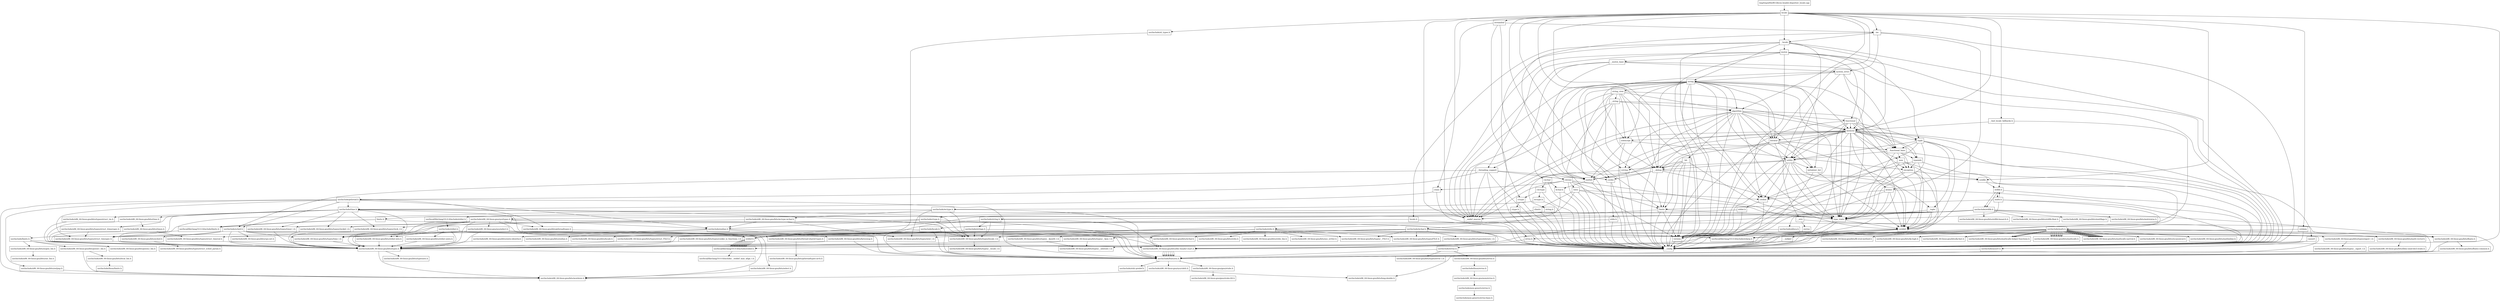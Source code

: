 digraph "dependencies" {
  header_1 [ shape="box", label="locale"];
  header_0 [ shape="box", label="tmp/tmpw8iwRO.libcxx.header.deps/test_locale.cpp"];
  header_2 [ shape="box", label="__config"];
  header_3 [ shape="box", label="usr/include/features.h"];
  header_4 [ shape="box", label="usr/include/stdc-predef.h"];
  header_5 [ shape="box", label="usr/include/x86_64-linux-gnu/sys/cdefs.h"];
  header_6 [ shape="box", label="usr/include/x86_64-linux-gnu/bits/wordsize.h"];
  header_7 [ shape="box", label="usr/include/x86_64-linux-gnu/bits/long-double.h"];
  header_8 [ shape="box", label="usr/include/x86_64-linux-gnu/gnu/stubs.h"];
  header_9 [ shape="box", label="usr/include/x86_64-linux-gnu/gnu/stubs-64.h"];
  header_11 [ shape="box", label="__locale"];
  header_12 [ shape="box", label="string"];
  header_13 [ shape="box", label="string_view"];
  header_14 [ shape="box", label="__string"];
  header_15 [ shape="box", label="algorithm"];
  header_16 [ shape="box", label="initializer_list"];
  header_17 [ shape="box", label="cstddef"];
  header_18 [ shape="box", label="version"];
  header_19 [ shape="box", label="usr/local/lib/clang/10.0.0/include/stddef.h"];
  header_20 [ shape="box", label="usr/local/lib/clang/10.0.0/include/__stddef_max_align_t.h"];
  header_21 [ shape="box", label="__nullptr"];
  header_22 [ shape="box", label="type_traits"];
  header_23 [ shape="box", label="cstring"];
  header_24 [ shape="box", label="string.h"];
  header_25 [ shape="box", label="usr/include/string.h"];
  header_26 [ shape="box", label="usr/include/x86_64-linux-gnu/bits/libc-header-start.h"];
  header_27 [ shape="box", label="stddef.h"];
  header_28 [ shape="box", label="usr/include/x86_64-linux-gnu/bits/types/locale_t.h"];
  header_29 [ shape="box", label="usr/include/x86_64-linux-gnu/bits/types/__locale_t.h"];
  header_30 [ shape="box", label="usr/include/strings.h"];
  header_31 [ shape="box", label="utility"];
  header_32 [ shape="box", label="__tuple"];
  header_33 [ shape="box", label="cstdint"];
  header_34 [ shape="box", label="stdint.h"];
  header_35 [ shape="box", label="usr/local/lib/clang/10.0.0/include/stdint.h"];
  header_36 [ shape="box", label="usr/include/stdint.h"];
  header_37 [ shape="box", label="usr/include/x86_64-linux-gnu/bits/types.h"];
  header_38 [ shape="box", label="usr/include/x86_64-linux-gnu/bits/typesizes.h"];
  header_39 [ shape="box", label="usr/include/x86_64-linux-gnu/bits/wchar.h"];
  header_40 [ shape="box", label="usr/include/x86_64-linux-gnu/bits/stdint-intn.h"];
  header_41 [ shape="box", label="usr/include/x86_64-linux-gnu/bits/stdint-uintn.h"];
  header_42 [ shape="box", label="__debug"];
  header_43 [ shape="box", label="iosfwd"];
  header_44 [ shape="box", label="wchar.h"];
  header_45 [ shape="box", label="usr/include/wchar.h"];
  header_46 [ shape="box", label="usr/include/x86_64-linux-gnu/bits/floatn.h"];
  header_47 [ shape="box", label="usr/include/x86_64-linux-gnu/bits/floatn-common.h"];
  header_48 [ shape="box", label="usr/local/lib/clang/10.0.0/include/stdarg.h"];
  header_49 [ shape="box", label="usr/include/x86_64-linux-gnu/bits/types/wint_t.h"];
  header_50 [ shape="box", label="usr/include/x86_64-linux-gnu/bits/types/mbstate_t.h"];
  header_51 [ shape="box", label="usr/include/x86_64-linux-gnu/bits/types/__mbstate_t.h"];
  header_52 [ shape="box", label="usr/include/x86_64-linux-gnu/bits/types/__FILE.h"];
  header_53 [ shape="box", label="usr/include/x86_64-linux-gnu/bits/types/FILE.h"];
  header_54 [ shape="box", label="cstdlib"];
  header_55 [ shape="box", label="stdlib.h"];
  header_56 [ shape="box", label="usr/include/stdlib.h"];
  header_57 [ shape="box", label="usr/include/x86_64-linux-gnu/bits/waitflags.h"];
  header_58 [ shape="box", label="usr/include/x86_64-linux-gnu/bits/waitstatus.h"];
  header_59 [ shape="box", label="usr/include/x86_64-linux-gnu/sys/types.h"];
  header_60 [ shape="box", label="usr/include/x86_64-linux-gnu/bits/types/clock_t.h"];
  header_61 [ shape="box", label="usr/include/x86_64-linux-gnu/bits/types/clockid_t.h"];
  header_62 [ shape="box", label="usr/include/x86_64-linux-gnu/bits/types/time_t.h"];
  header_63 [ shape="box", label="usr/include/x86_64-linux-gnu/bits/types/timer_t.h"];
  header_64 [ shape="box", label="usr/include/endian.h"];
  header_65 [ shape="box", label="usr/include/x86_64-linux-gnu/bits/endian.h"];
  header_66 [ shape="box", label="usr/include/x86_64-linux-gnu/bits/byteswap.h"];
  header_67 [ shape="box", label="usr/include/x86_64-linux-gnu/bits/uintn-identity.h"];
  header_68 [ shape="box", label="usr/include/x86_64-linux-gnu/sys/select.h"];
  header_69 [ shape="box", label="usr/include/x86_64-linux-gnu/bits/select.h"];
  header_70 [ shape="box", label="usr/include/x86_64-linux-gnu/bits/types/sigset_t.h"];
  header_71 [ shape="box", label="usr/include/x86_64-linux-gnu/bits/types/__sigset_t.h"];
  header_72 [ shape="box", label="usr/include/x86_64-linux-gnu/bits/types/struct_timeval.h"];
  header_73 [ shape="box", label="usr/include/x86_64-linux-gnu/bits/types/struct_timespec.h"];
  header_74 [ shape="box", label="usr/include/x86_64-linux-gnu/bits/pthreadtypes.h"];
  header_75 [ shape="box", label="usr/include/x86_64-linux-gnu/bits/thread-shared-types.h"];
  header_76 [ shape="box", label="usr/include/x86_64-linux-gnu/bits/pthreadtypes-arch.h"];
  header_77 [ shape="box", label="usr/include/alloca.h"];
  header_78 [ shape="box", label="usr/include/x86_64-linux-gnu/bits/stdlib-bsearch.h"];
  header_79 [ shape="box", label="usr/include/x86_64-linux-gnu/bits/stdlib-float.h"];
  header_80 [ shape="box", label="math.h"];
  header_81 [ shape="box", label="usr/include/math.h"];
  header_82 [ shape="box", label="usr/include/x86_64-linux-gnu/bits/math-vector.h"];
  header_83 [ shape="box", label="usr/include/x86_64-linux-gnu/bits/libm-simd-decl-stubs.h"];
  header_84 [ shape="box", label="usr/include/x86_64-linux-gnu/bits/flt-eval-method.h"];
  header_85 [ shape="box", label="usr/include/x86_64-linux-gnu/bits/fp-logb.h"];
  header_86 [ shape="box", label="usr/include/x86_64-linux-gnu/bits/fp-fast.h"];
  header_87 [ shape="box", label="usr/include/x86_64-linux-gnu/bits/mathcalls-helper-functions.h"];
  header_88 [ shape="box", label="usr/include/x86_64-linux-gnu/bits/mathcalls.h"];
  header_89 [ shape="box", label="usr/include/x86_64-linux-gnu/bits/mathcalls-narrow.h"];
  header_90 [ shape="box", label="usr/include/x86_64-linux-gnu/bits/iscanonical.h"];
  header_91 [ shape="box", label="usr/include/x86_64-linux-gnu/bits/mathinline.h"];
  header_92 [ shape="box", label="limits"];
  header_93 [ shape="box", label="__undef_macros"];
  header_94 [ shape="box", label="cstdio"];
  header_95 [ shape="box", label="stdio.h"];
  header_96 [ shape="box", label="usr/include/stdio.h"];
  header_97 [ shape="box", label="usr/include/x86_64-linux-gnu/bits/types/__fpos_t.h"];
  header_98 [ shape="box", label="usr/include/x86_64-linux-gnu/bits/types/__fpos64_t.h"];
  header_99 [ shape="box", label="usr/include/x86_64-linux-gnu/bits/types/struct_FILE.h"];
  header_100 [ shape="box", label="usr/include/x86_64-linux-gnu/bits/types/cookie_io_functions_t.h"];
  header_101 [ shape="box", label="usr/include/x86_64-linux-gnu/bits/stdio_lim.h"];
  header_102 [ shape="box", label="usr/include/x86_64-linux-gnu/bits/sys_errlist.h"];
  header_103 [ shape="box", label="usr/include/x86_64-linux-gnu/bits/stdio.h"];
  header_104 [ shape="box", label="memory"];
  header_105 [ shape="box", label="typeinfo"];
  header_106 [ shape="box", label="exception"];
  header_107 [ shape="box", label="new"];
  header_108 [ shape="box", label="iterator"];
  header_109 [ shape="box", label="__functional_base"];
  header_110 [ shape="box", label="tuple"];
  header_111 [ shape="box", label="stdexcept"];
  header_112 [ shape="box", label="cassert"];
  header_113 [ shape="box", label="usr/include/assert.h"];
  header_114 [ shape="box", label="atomic"];
  header_115 [ shape="box", label="functional"];
  header_116 [ shape="box", label="bit"];
  header_117 [ shape="box", label="cwchar"];
  header_118 [ shape="box", label="cwctype"];
  header_119 [ shape="box", label="cctype"];
  header_120 [ shape="box", label="ctype.h"];
  header_121 [ shape="box", label="usr/include/ctype.h"];
  header_122 [ shape="box", label="wctype.h"];
  header_123 [ shape="box", label="usr/include/wctype.h"];
  header_124 [ shape="box", label="usr/include/x86_64-linux-gnu/bits/wctype-wchar.h"];
  header_125 [ shape="box", label="mutex"];
  header_126 [ shape="box", label="__mutex_base"];
  header_127 [ shape="box", label="chrono"];
  header_128 [ shape="box", label="ctime"];
  header_129 [ shape="box", label="usr/include/time.h"];
  header_130 [ shape="box", label="usr/include/x86_64-linux-gnu/bits/time.h"];
  header_131 [ shape="box", label="usr/include/x86_64-linux-gnu/bits/timex.h"];
  header_132 [ shape="box", label="usr/include/x86_64-linux-gnu/bits/types/struct_tm.h"];
  header_133 [ shape="box", label="usr/include/x86_64-linux-gnu/bits/types/struct_itimerspec.h"];
  header_134 [ shape="box", label="ratio"];
  header_135 [ shape="box", label="climits"];
  header_136 [ shape="box", label="limits.h"];
  header_137 [ shape="box", label="usr/local/lib/clang/10.0.0/include/limits.h"];
  header_138 [ shape="box", label="usr/include/limits.h"];
  header_139 [ shape="box", label="usr/include/x86_64-linux-gnu/bits/posix1_lim.h"];
  header_140 [ shape="box", label="usr/include/x86_64-linux-gnu/bits/local_lim.h"];
  header_141 [ shape="box", label="usr/include/linux/limits.h"];
  header_142 [ shape="box", label="usr/include/x86_64-linux-gnu/bits/posix2_lim.h"];
  header_143 [ shape="box", label="usr/include/x86_64-linux-gnu/bits/xopen_lim.h"];
  header_144 [ shape="box", label="usr/include/x86_64-linux-gnu/bits/uio_lim.h"];
  header_145 [ shape="box", label="system_error"];
  header_146 [ shape="box", label="__errc"];
  header_147 [ shape="box", label="cerrno"];
  header_148 [ shape="box", label="errno.h"];
  header_149 [ shape="box", label="usr/include/errno.h"];
  header_150 [ shape="box", label="usr/include/x86_64-linux-gnu/bits/errno.h"];
  header_151 [ shape="box", label="usr/include/linux/errno.h"];
  header_152 [ shape="box", label="usr/include/x86_64-linux-gnu/asm/errno.h"];
  header_153 [ shape="box", label="usr/include/asm-generic/errno.h"];
  header_154 [ shape="box", label="usr/include/asm-generic/errno-base.h"];
  header_155 [ shape="box", label="usr/include/x86_64-linux-gnu/bits/types/error_t.h"];
  header_156 [ shape="box", label="__threading_support"];
  header_10 [ shape="box", label="usr/include/pthread.h"];
  header_157 [ shape="box", label="usr/include/sched.h"];
  header_158 [ shape="box", label="usr/include/x86_64-linux-gnu/bits/sched.h"];
  header_159 [ shape="box", label="usr/include/x86_64-linux-gnu/bits/types/struct_sched_param.h"];
  header_160 [ shape="box", label="usr/include/x86_64-linux-gnu/bits/cpu-set.h"];
  header_161 [ shape="box", label="usr/include/x86_64-linux-gnu/bits/setjmp.h"];
  header_162 [ shape="box", label="locale.h"];
  header_163 [ shape="box", label="usr/include/locale.h"];
  header_164 [ shape="box", label="usr/include/x86_64-linux-gnu/bits/locale.h"];
  header_165 [ shape="box", label="ios"];
  header_166 [ shape="box", label="streambuf"];
  header_167 [ shape="box", label="cstdarg"];
  header_168 [ shape="box", label="usr/include/nl_types.h"];
  header_169 [ shape="box", label="__bsd_locale_fallbacks.h"];
  header_24 -> header_2;
  header_24 -> header_25;
  header_35 -> header_36;
  header_153 -> header_154;
  header_122 -> header_2;
  header_122 -> header_123;
  header_11 -> header_2;
  header_11 -> header_12;
  header_11 -> header_104;
  header_11 -> header_31;
  header_11 -> header_125;
  header_11 -> header_33;
  header_11 -> header_119;
  header_11 -> header_162;
  header_28 -> header_29;
  header_77 -> header_3;
  header_77 -> header_27;
  header_161 -> header_6;
  header_34 -> header_2;
  header_34 -> header_35;
  header_73 -> header_37;
  header_136 -> header_2;
  header_136 -> header_137;
  header_136 -> header_137;
  header_146 -> header_2;
  header_146 -> header_147;
  header_165 -> header_2;
  header_165 -> header_43;
  header_165 -> header_11;
  header_165 -> header_145;
  header_165 -> header_114;
  header_76 -> header_6;
  header_127 -> header_2;
  header_127 -> header_128;
  header_127 -> header_22;
  header_127 -> header_134;
  header_127 -> header_92;
  header_127 -> header_18;
  header_127 -> header_93;
  header_12 -> header_2;
  header_12 -> header_13;
  header_12 -> header_43;
  header_12 -> header_23;
  header_12 -> header_94;
  header_12 -> header_117;
  header_12 -> header_15;
  header_12 -> header_108;
  header_12 -> header_31;
  header_12 -> header_104;
  header_12 -> header_111;
  header_12 -> header_22;
  header_12 -> header_16;
  header_12 -> header_109;
  header_12 -> header_18;
  header_12 -> header_33;
  header_12 -> header_42;
  header_12 -> header_93;
  header_119 -> header_2;
  header_119 -> header_120;
  header_125 -> header_2;
  header_125 -> header_126;
  header_125 -> header_33;
  header_125 -> header_115;
  header_125 -> header_104;
  header_125 -> header_110;
  header_125 -> header_18;
  header_125 -> header_156;
  header_125 -> header_93;
  header_111 -> header_2;
  header_111 -> header_106;
  header_111 -> header_43;
  header_80 -> header_2;
  header_80 -> header_55;
  header_80 -> header_81;
  header_80 -> header_22;
  header_80 -> header_92;
  header_135 -> header_2;
  header_135 -> header_136;
  header_25 -> header_26;
  header_25 -> header_27;
  header_25 -> header_28;
  header_25 -> header_30;
  header_47 -> header_3;
  header_47 -> header_7;
  header_70 -> header_71;
  header_167 -> header_2;
  header_167 -> header_48;
  header_168 -> header_3;
  header_22 -> header_2;
  header_22 -> header_17;
  header_22 -> header_18;
  header_63 -> header_37;
  header_41 -> header_37;
  header_140 -> header_141;
  header_1 -> header_2;
  header_1 -> header_11;
  header_1 -> header_42;
  header_1 -> header_15;
  header_1 -> header_104;
  header_1 -> header_165;
  header_1 -> header_166;
  header_1 -> header_108;
  header_1 -> header_92;
  header_1 -> header_18;
  header_1 -> header_167;
  header_1 -> header_54;
  header_1 -> header_128;
  header_1 -> header_94;
  header_1 -> header_168;
  header_1 -> header_169;
  header_1 -> header_93;
  header_99 -> header_37;
  header_126 -> header_2;
  header_126 -> header_127;
  header_126 -> header_145;
  header_126 -> header_156;
  header_126 -> header_93;
  header_118 -> header_2;
  header_118 -> header_119;
  header_118 -> header_122;
  header_10 -> header_3;
  header_10 -> header_64;
  header_10 -> header_157;
  header_10 -> header_129;
  header_10 -> header_74;
  header_10 -> header_161;
  header_10 -> header_6;
  header_10 -> header_73;
  header_14 -> header_2;
  header_14 -> header_15;
  header_14 -> header_94;
  header_14 -> header_104;
  header_14 -> header_42;
  header_14 -> header_93;
  header_30 -> header_3;
  header_30 -> header_27;
  header_30 -> header_28;
  header_54 -> header_2;
  header_54 -> header_55;
  header_98 -> header_37;
  header_98 -> header_51;
  header_44 -> header_2;
  header_44 -> header_45;
  header_72 -> header_37;
  header_139 -> header_6;
  header_139 -> header_140;
  header_74 -> header_75;
  header_113 -> header_3;
  header_23 -> header_2;
  header_23 -> header_24;
  header_169 -> header_55;
  header_169 -> header_48;
  header_169 -> header_104;
  header_128 -> header_2;
  header_128 -> header_129;
  header_37 -> header_3;
  header_37 -> header_6;
  header_37 -> header_38;
  header_129 -> header_3;
  header_129 -> header_27;
  header_129 -> header_130;
  header_129 -> header_60;
  header_129 -> header_62;
  header_129 -> header_132;
  header_129 -> header_73;
  header_129 -> header_61;
  header_129 -> header_63;
  header_129 -> header_133;
  header_129 -> header_28;
  header_100 -> header_37;
  header_147 -> header_2;
  header_147 -> header_148;
  header_115 -> header_2;
  header_115 -> header_22;
  header_115 -> header_105;
  header_115 -> header_106;
  header_115 -> header_104;
  header_115 -> header_110;
  header_115 -> header_31;
  header_115 -> header_18;
  header_115 -> header_109;
  header_152 -> header_153;
  header_151 -> header_152;
  header_15 -> header_2;
  header_15 -> header_16;
  header_15 -> header_22;
  header_15 -> header_23;
  header_15 -> header_31;
  header_15 -> header_104;
  header_15 -> header_115;
  header_15 -> header_108;
  header_15 -> header_17;
  header_15 -> header_116;
  header_15 -> header_18;
  header_15 -> header_42;
  header_15 -> header_93;
  header_33 -> header_2;
  header_33 -> header_34;
  header_94 -> header_2;
  header_94 -> header_95;
  header_60 -> header_37;
  header_110 -> header_2;
  header_110 -> header_32;
  header_110 -> header_17;
  header_110 -> header_22;
  header_110 -> header_109;
  header_110 -> header_31;
  header_110 -> header_18;
  header_5 -> header_6;
  header_5 -> header_7;
  header_120 -> header_2;
  header_120 -> header_121;
  header_3 -> header_4;
  header_3 -> header_5;
  header_3 -> header_8;
  header_2 -> header_3;
  header_75 -> header_76;
  header_137 -> header_138;
  header_69 -> header_6;
  header_124 -> header_37;
  header_124 -> header_49;
  header_124 -> header_64;
  header_150 -> header_151;
  header_26 -> header_3;
  header_26 -> header_3;
  header_26 -> header_3;
  header_26 -> header_3;
  header_26 -> header_3;
  header_26 -> header_3;
  header_26 -> header_3;
  header_68 -> header_3;
  header_68 -> header_37;
  header_68 -> header_69;
  header_68 -> header_70;
  header_68 -> header_62;
  header_68 -> header_72;
  header_68 -> header_73;
  header_109 -> header_2;
  header_109 -> header_22;
  header_109 -> header_105;
  header_109 -> header_106;
  header_109 -> header_107;
  header_109 -> header_31;
  header_133 -> header_37;
  header_133 -> header_73;
  header_156 -> header_2;
  header_156 -> header_127;
  header_156 -> header_43;
  header_156 -> header_148;
  header_156 -> header_10;
  header_156 -> header_157;
  header_156 -> header_93;
  header_43 -> header_2;
  header_43 -> header_44;
  header_81 -> header_26;
  header_81 -> header_37;
  header_81 -> header_82;
  header_81 -> header_46;
  header_81 -> header_84;
  header_81 -> header_85;
  header_81 -> header_86;
  header_81 -> header_87;
  header_81 -> header_88;
  header_81 -> header_87;
  header_81 -> header_88;
  header_81 -> header_87;
  header_81 -> header_88;
  header_81 -> header_88;
  header_81 -> header_88;
  header_81 -> header_88;
  header_81 -> header_88;
  header_81 -> header_89;
  header_81 -> header_89;
  header_81 -> header_89;
  header_81 -> header_89;
  header_81 -> header_89;
  header_81 -> header_89;
  header_81 -> header_89;
  header_81 -> header_89;
  header_81 -> header_89;
  header_81 -> header_90;
  header_81 -> header_91;
  header_64 -> header_3;
  header_64 -> header_65;
  header_64 -> header_66;
  header_64 -> header_67;
  header_104 -> header_2;
  header_104 -> header_22;
  header_104 -> header_105;
  header_104 -> header_17;
  header_104 -> header_33;
  header_104 -> header_107;
  header_104 -> header_31;
  header_104 -> header_92;
  header_104 -> header_108;
  header_104 -> header_109;
  header_104 -> header_43;
  header_104 -> header_110;
  header_104 -> header_111;
  header_104 -> header_23;
  header_104 -> header_112;
  header_104 -> header_114;
  header_104 -> header_18;
  header_104 -> header_93;
  header_8 -> header_9;
  header_97 -> header_37;
  header_97 -> header_51;
  header_158 -> header_159;
  header_149 -> header_3;
  header_149 -> header_150;
  header_149 -> header_155;
  header_62 -> header_37;
  header_105 -> header_2;
  header_105 -> header_106;
  header_105 -> header_17;
  header_105 -> header_33;
  header_42 -> header_2;
  header_42 -> header_43;
  header_42 -> header_54;
  header_42 -> header_94;
  header_42 -> header_17;
  header_0 -> header_1;
  header_95 -> header_2;
  header_95 -> header_96;
  header_96 -> header_26;
  header_96 -> header_27;
  header_96 -> header_48;
  header_96 -> header_37;
  header_96 -> header_97;
  header_96 -> header_98;
  header_96 -> header_52;
  header_96 -> header_53;
  header_96 -> header_99;
  header_96 -> header_100;
  header_96 -> header_101;
  header_96 -> header_102;
  header_96 -> header_103;
  header_50 -> header_51;
  header_56 -> header_26;
  header_56 -> header_27;
  header_56 -> header_57;
  header_56 -> header_58;
  header_56 -> header_46;
  header_56 -> header_28;
  header_56 -> header_59;
  header_56 -> header_77;
  header_56 -> header_78;
  header_56 -> header_79;
  header_157 -> header_3;
  header_157 -> header_37;
  header_157 -> header_27;
  header_157 -> header_62;
  header_157 -> header_73;
  header_157 -> header_158;
  header_157 -> header_160;
  header_40 -> header_37;
  header_130 -> header_37;
  header_130 -> header_131;
  header_143 -> header_144;
  header_16 -> header_2;
  header_16 -> header_17;
  header_61 -> header_37;
  header_82 -> header_83;
  header_112 -> header_2;
  header_112 -> header_113;
  header_45 -> header_26;
  header_45 -> header_46;
  header_45 -> header_27;
  header_45 -> header_48;
  header_45 -> header_39;
  header_45 -> header_49;
  header_45 -> header_50;
  header_45 -> header_52;
  header_45 -> header_53;
  header_45 -> header_28;
  header_166 -> header_2;
  header_166 -> header_43;
  header_166 -> header_165;
  header_166 -> header_93;
  header_27 -> header_19;
  header_27 -> header_19;
  header_27 -> header_19;
  header_27 -> header_19;
  header_27 -> header_19;
  header_27 -> header_19;
  header_27 -> header_19;
  header_27 -> header_19;
  header_27 -> header_19;
  header_27 -> header_19;
  header_55 -> header_2;
  header_55 -> header_56;
  header_55 -> header_80;
  header_55 -> header_56;
  header_36 -> header_26;
  header_36 -> header_37;
  header_36 -> header_39;
  header_36 -> header_6;
  header_36 -> header_40;
  header_36 -> header_41;
  header_114 -> header_2;
  header_114 -> header_17;
  header_114 -> header_33;
  header_114 -> header_22;
  header_114 -> header_18;
  header_32 -> header_2;
  header_32 -> header_17;
  header_32 -> header_22;
  header_17 -> header_2;
  header_17 -> header_18;
  header_17 -> header_19;
  header_17 -> header_21;
  header_123 -> header_3;
  header_123 -> header_37;
  header_123 -> header_49;
  header_123 -> header_124;
  header_123 -> header_28;
  header_92 -> header_2;
  header_92 -> header_22;
  header_92 -> header_93;
  header_92 -> header_18;
  header_134 -> header_2;
  header_134 -> header_33;
  header_134 -> header_135;
  header_134 -> header_22;
  header_134 -> header_93;
  header_108 -> header_2;
  header_108 -> header_43;
  header_108 -> header_109;
  header_108 -> header_22;
  header_108 -> header_17;
  header_108 -> header_16;
  header_108 -> header_18;
  header_108 -> header_42;
  header_162 -> header_2;
  header_162 -> header_163;
  header_132 -> header_37;
  header_145 -> header_146;
  header_145 -> header_22;
  header_145 -> header_111;
  header_145 -> header_109;
  header_145 -> header_12;
  header_131 -> header_37;
  header_131 -> header_72;
  header_116 -> header_2;
  header_116 -> header_92;
  header_116 -> header_22;
  header_116 -> header_18;
  header_116 -> header_42;
  header_116 -> header_93;
  header_138 -> header_26;
  header_138 -> header_139;
  header_138 -> header_142;
  header_138 -> header_143;
  header_21 -> header_2;
  header_106 -> header_2;
  header_106 -> header_17;
  header_106 -> header_54;
  header_106 -> header_22;
  header_106 -> header_18;
  header_148 -> header_2;
  header_148 -> header_149;
  header_18 -> header_2;
  header_107 -> header_2;
  header_107 -> header_106;
  header_107 -> header_22;
  header_107 -> header_17;
  header_107 -> header_18;
  header_117 -> header_2;
  header_117 -> header_118;
  header_117 -> header_44;
  header_31 -> header_2;
  header_31 -> header_32;
  header_31 -> header_22;
  header_31 -> header_16;
  header_31 -> header_17;
  header_31 -> header_23;
  header_31 -> header_33;
  header_31 -> header_18;
  header_31 -> header_42;
  header_46 -> header_3;
  header_46 -> header_47;
  header_66 -> header_3;
  header_66 -> header_37;
  header_19 -> header_20;
  header_13 -> header_2;
  header_13 -> header_14;
  header_13 -> header_15;
  header_13 -> header_108;
  header_13 -> header_92;
  header_13 -> header_111;
  header_13 -> header_18;
  header_13 -> header_42;
  header_13 -> header_93;
  header_163 -> header_3;
  header_163 -> header_27;
  header_163 -> header_164;
  header_163 -> header_28;
  header_121 -> header_3;
  header_121 -> header_37;
  header_121 -> header_64;
  header_121 -> header_28;
  header_67 -> header_37;
  header_59 -> header_3;
  header_59 -> header_37;
  header_59 -> header_60;
  header_59 -> header_61;
  header_59 -> header_62;
  header_59 -> header_63;
  header_59 -> header_27;
  header_59 -> header_40;
  header_59 -> header_64;
  header_59 -> header_68;
  header_59 -> header_74;
}
